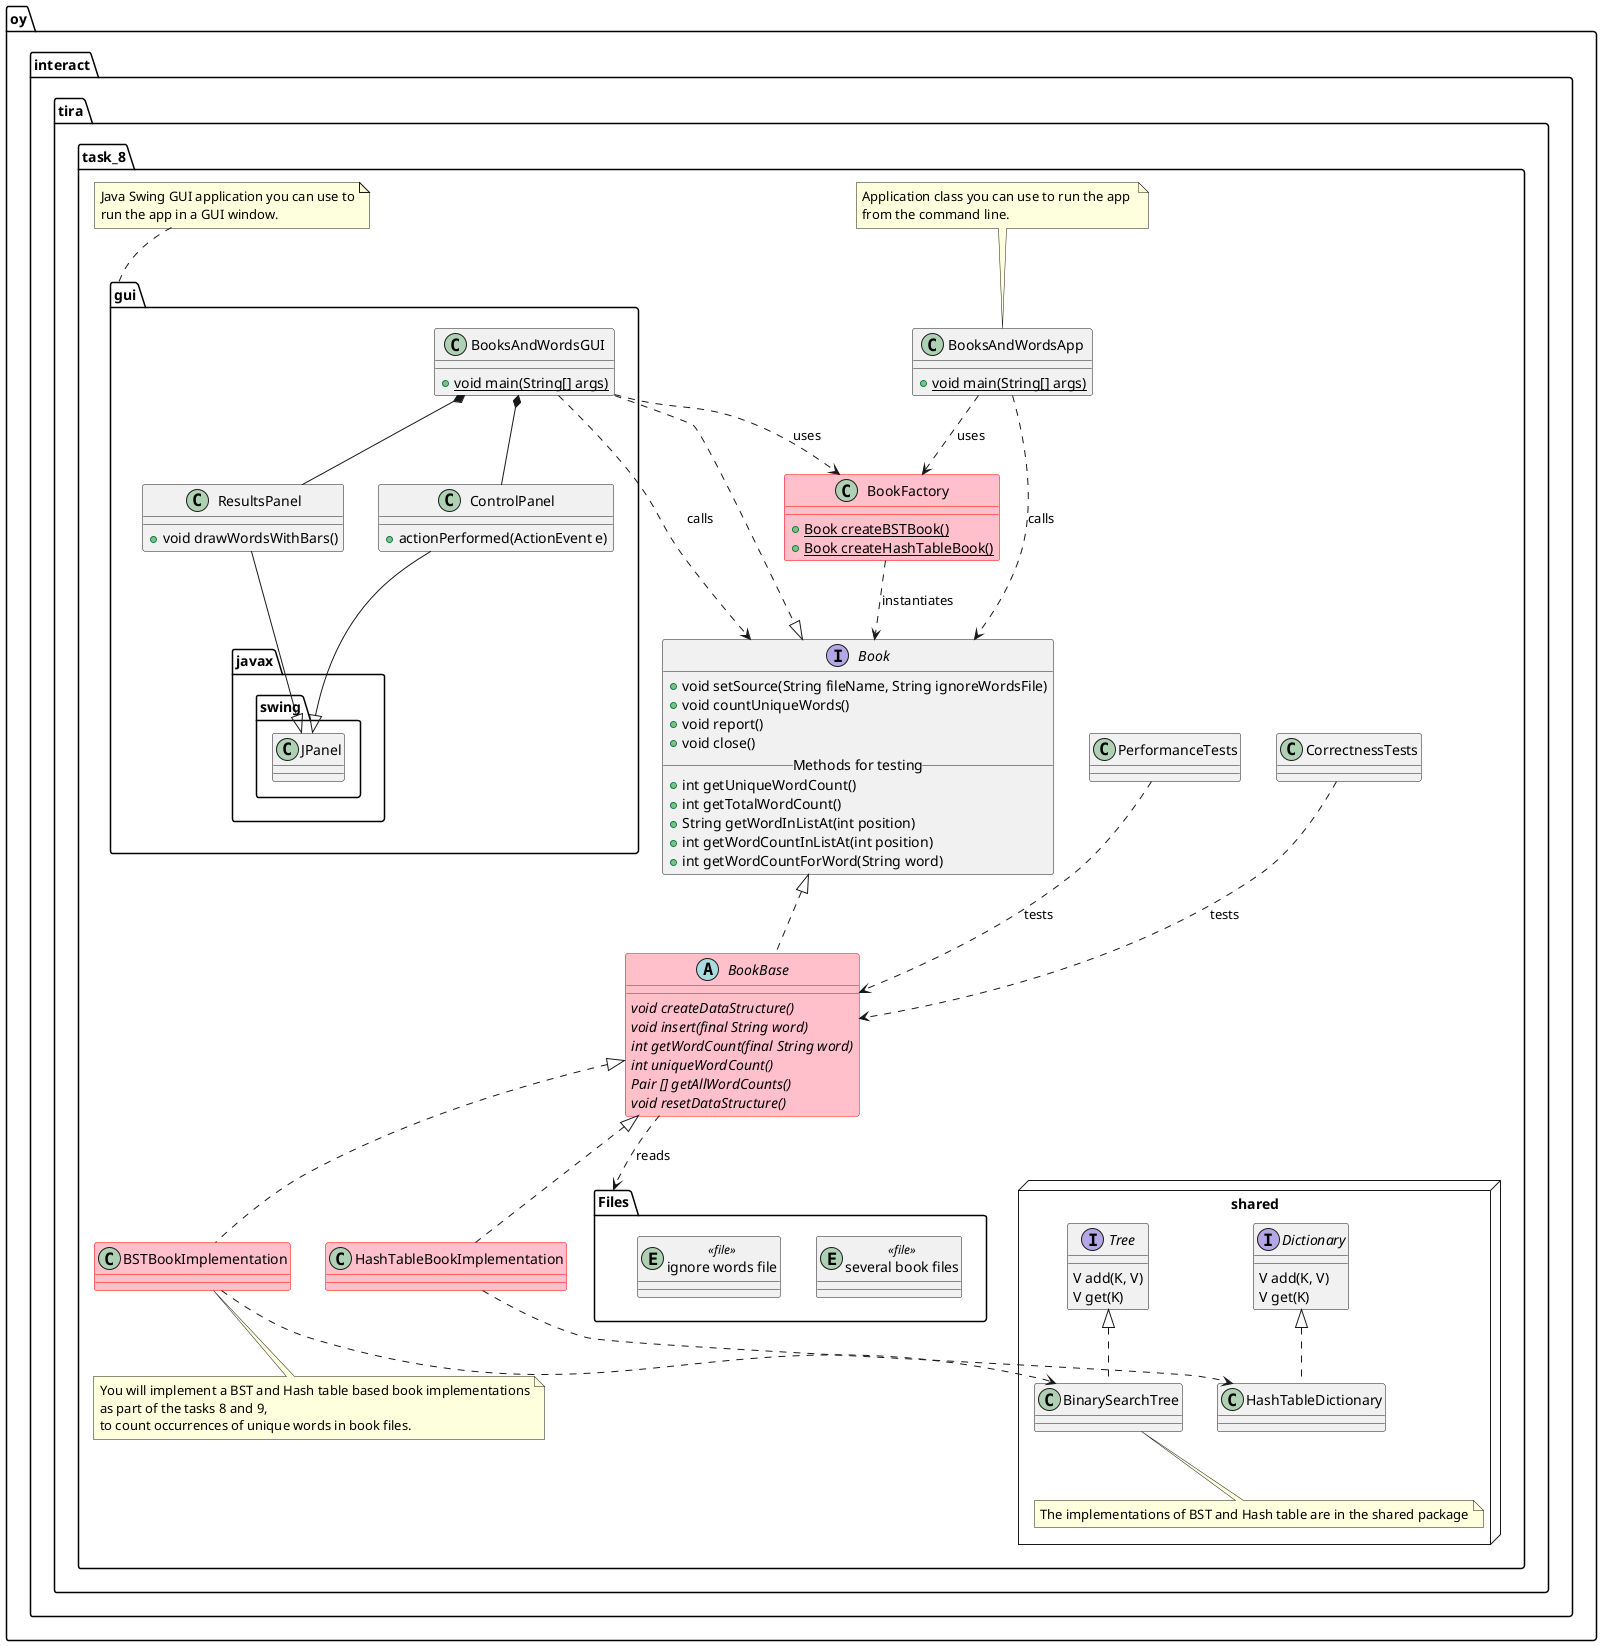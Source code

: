 @startuml
skinparam groupInheritance 1
package oy.interact.tira.task_8 {
  package shared <<Node>> {
    interface Dictionary {
      V add(K, V)
      V get(K)
    }
    interface Tree {
      V add(K, V)
      V get(K)
    }
    class BinarySearchTree
    Tree <|.. BinarySearchTree
    note bottom
      The implementations of BST and Hash table are in the shared package
    end note
    class HashTableDictionary
    Dictionary <|.. HashTableDictionary
  }
  interface Book {
    +void setSource(String fileName, String ignoreWordsFile)
    +void countUniqueWords()
    +void report()
    +void close()
    __Methods for testing__
    +int getUniqueWordCount()
    +int getTotalWordCount()
    +String getWordInListAt(int position)
    +int getWordCountInListAt(int position)
    +int getWordCountForWord(String word)
  }
  abstract class BookBase #pink;line:red {
    {abstract} void createDataStructure()
    {abstract} void insert(final String word)
    {abstract} int getWordCount(final String word)
    {abstract} int uniqueWordCount()
    {abstract} Pair [] getAllWordCounts()
    {abstract} void resetDataStructure()
  }
  Book <|.. BookBase
  class BookFactory #pink;line:red {
    +{static} Book createBSTBook()
    +{static} Book createHashTableBook()
  }
  class BSTBookImplementation #pink;line:red
  class HashTableBookImplementation #pink;line:red
  BookBase <|.. BSTBookImplementation
  BookBase <|.. HashTableBookImplementation
  note bottom of BSTBookImplementation
    You will implement a BST and Hash table based book implementations
    as part of the tasks 8 and 9,
    to count occurrences of unique words in book files.
  end note
  HashTableBookImplementation ..> HashTableDictionary
  BSTBookImplementation ..> BinarySearchTree
  class CorrectnessTests
  class PerformanceTests
  CorrectnessTests ..> BookBase : tests
  PerformanceTests ..> BookBase : tests
  BookFactory ..> Book : instantiates
  class BooksAndWordsApp {
    +{static} void main(String[] args)
  }
  note top of BooksAndWordsApp
    Application class you can use to run the app 
    from the command line.
  end note
  BooksAndWordsApp ..> Book : calls
  BooksAndWordsApp ..> BookFactory : uses
  package Files <<Folder>> {
    entity "several book files" <<file>>
    entity "ignore words file" <<file>>
  }
  BookBase ..> Files : reads
  package gui {
    class BooksAndWordsGUI {
      +{static}void main(String[] args)
    }
    BooksAndWordsGUI ..|> Book
    BooksAndWordsGUI ..> Book : calls
    BooksAndWordsGUI ..> BookFactory : uses
    class ControlPanel {
      +actionPerformed(ActionEvent e) 
    }
    class ResultsPanel {
      +void drawWordsWithBars()
    }
    ControlPanel --|> javax.swing.JPanel
    ResultsPanel --|> javax.swing.JPanel
     BooksAndWordsGUI *-- ControlPanel
     BooksAndWordsGUI *-- ResultsPanel
  }
  note top of gui 
    Java Swing GUI application you can use to
    run the app in a GUI window.
  end note
}

@enduml
